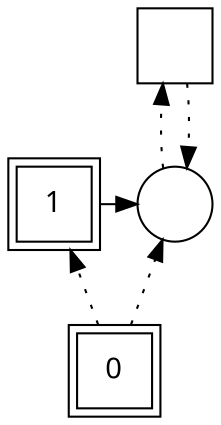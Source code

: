 digraph G {
rankdir = BT;
Node [ fontname="Arial Unicode Multicast"];
Player		[ label="1" shape=square peripheries=2];
Ground		[ label="0" shape=square peripheries=2];
Sausage		[ label="" shape=circle];
Island		[ label="" shape=square];
{rank=same; Player,Sausage};
	"Ground" -> "Player" [style=dotted ];
	"Player" -> "Sausage" [constraint=false];
	"Ground" -> "Sausage" [style=dotted ];
	"Island" -> "Sausage" [style=dotted ];
	"Sausage" -> "Island" [style=dotted ];
}